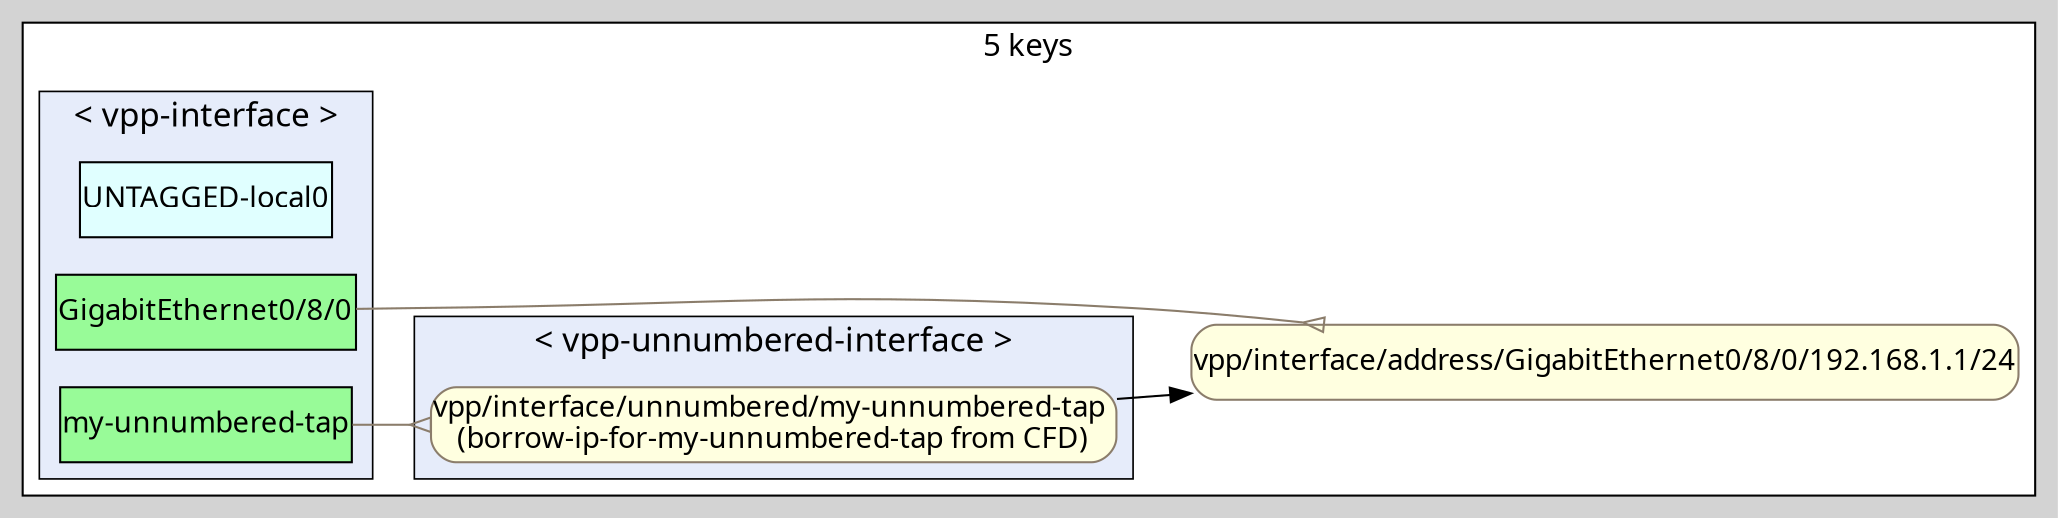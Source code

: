 digraph kvscheduler {
	ranksep=.5;
	labelloc="b";
	labeljust="c";
	fontsize="12";
	fontname="Ubuntu"; 
	rankdir="LR";
	bgcolor="lightgray";
	style="solid";
	penwidth="1";
	pad="0.04";
	nodesep="<no value>";
	ordering="out";

	node [shape="box" style="filled" fontname="Ubuntu" fillcolor="honeydew" penwidth="1.0" margin="0.03,0.0"];
	edge [minlen="1"]

		subgraph "cluster_nodes" {
			tooltip="";
			label="5 keys";
			bgcolor="white";
			labelloc="t";
			labeljust="c";
			fontsize="15";

			"vpp/interface/address/GigabitEthernet0/8/0/192.168.1.1/24" [ fillcolor="LightYellow" color="bisque4" style="rounded,filled" pad="0.01" margin="0.01" href="/scheduler/key-timeline?key=vpp/interface/address/GigabitEthernet0/8/0/192.168.1.1/24&amp;time=1549973238644115728" tooltip="[CONFIGURED] vpp/interface/address/GigabitEthernet0/8/0/192.168.1.1/24\n-----\n" ]

				subgraph "cluster_vpp-interface" {
					fontsize="16";
					style="filled";
					fillcolor="#e6ecfa";
					label="< vpp-interface >";
					penwidth="0.8";

					"config/vpp/v2/interfaces/UNTAGGED-local0" [ fillcolor="LightCyan" tooltip="[OBTAINED] config/vpp/v2/interfaces/UNTAGGED-local0\n-----\nname: \"UNTAGGED-local0\"\ntype: SOFTWARE_LOOPBACK\n" pad="0.01" margin="0.01" href="/scheduler/key-timeline?key=config/vpp/v2/interfaces/UNTAGGED-local0&amp;time=1549973238644115728" label="UNTAGGED-local0" ]
					"config/vpp/v2/interfaces/my-unnumbered-tap" [ href="/scheduler/key-timeline?key=config/vpp/v2/interfaces/my-unnumbered-tap&amp;time=1549973238644115728" label="my-unnumbered-tap" fillcolor="PaleGreen" tooltip="[CONFIGURED] config/vpp/v2/interfaces/my-unnumbered-tap\n-----\nname: \"my-unnumbered-tap\"\ntype: TAP\nenabled: true\nunnumbered: <\n  interface_with_ip: \"GigabitEthernet0/8/0\"\n>\ntap: <\n  version: 1\n>\n" pad="0.01" margin="0.01" ]
					"config/vpp/v2/interfaces/GigabitEthernet0/8/0" [ pad="0.01" margin="0.01" href="/scheduler/key-timeline?key=config/vpp/v2/interfaces/GigabitEthernet0/8/0&amp;time=1549973238644115728" label="GigabitEthernet0/8/0" fillcolor="PaleGreen" tooltip="[CONFIGURED] config/vpp/v2/interfaces/GigabitEthernet0/8/0\n-----\nname: \"GigabitEthernet0/8/0\"\ntype: DPDK\nenabled: true\nip_addresses: \"192.168.1.1/24\"\n" ]

				}

			subgraph "cluster_vpp-unnumbered-interface" {
				style="filled";
				fillcolor="#e6ecfa";
				label="< vpp-unnumbered-interface >";
				penwidth="0.8";
				fontsize="16";

				"vpp/interface/unnumbered/my-unnumbered-tap" [ fillcolor="LightYellow" tooltip="[CONFIGURED] vpp/interface/unnumbered/my-unnumbered-tap\n-----\ninterface_with_ip: \"GigabitEthernet0/8/0\"\n" color="bisque4" style="rounded,filled" pad="0.01" margin="0.01" href="/scheduler/key-timeline?key=vpp/interface/unnumbered/my-unnumbered-tap&amp;time=1549973238644115728" label="vpp/interface/unnumbered/my-unnumbered-tap \n(borrow-ip-for-my-unnumbered-tap from CFD)" ]

			}

		}

	"config/vpp/v2/interfaces/my-unnumbered-tap" -> "vpp/interface/unnumbered/my-unnumbered-tap" [ arrowhead="invempty" color="bisque4" ]
	"vpp/interface/unnumbered/my-unnumbered-tap" -> "vpp/interface/address/GigabitEthernet0/8/0/192.168.1.1/24" [ tooltip="unnumbered-interface-has-IP" ]
	"config/vpp/v2/interfaces/GigabitEthernet0/8/0" -> "vpp/interface/address/GigabitEthernet0/8/0/192.168.1.1/24" [ color="bisque4" arrowhead="invempty" ]


}

